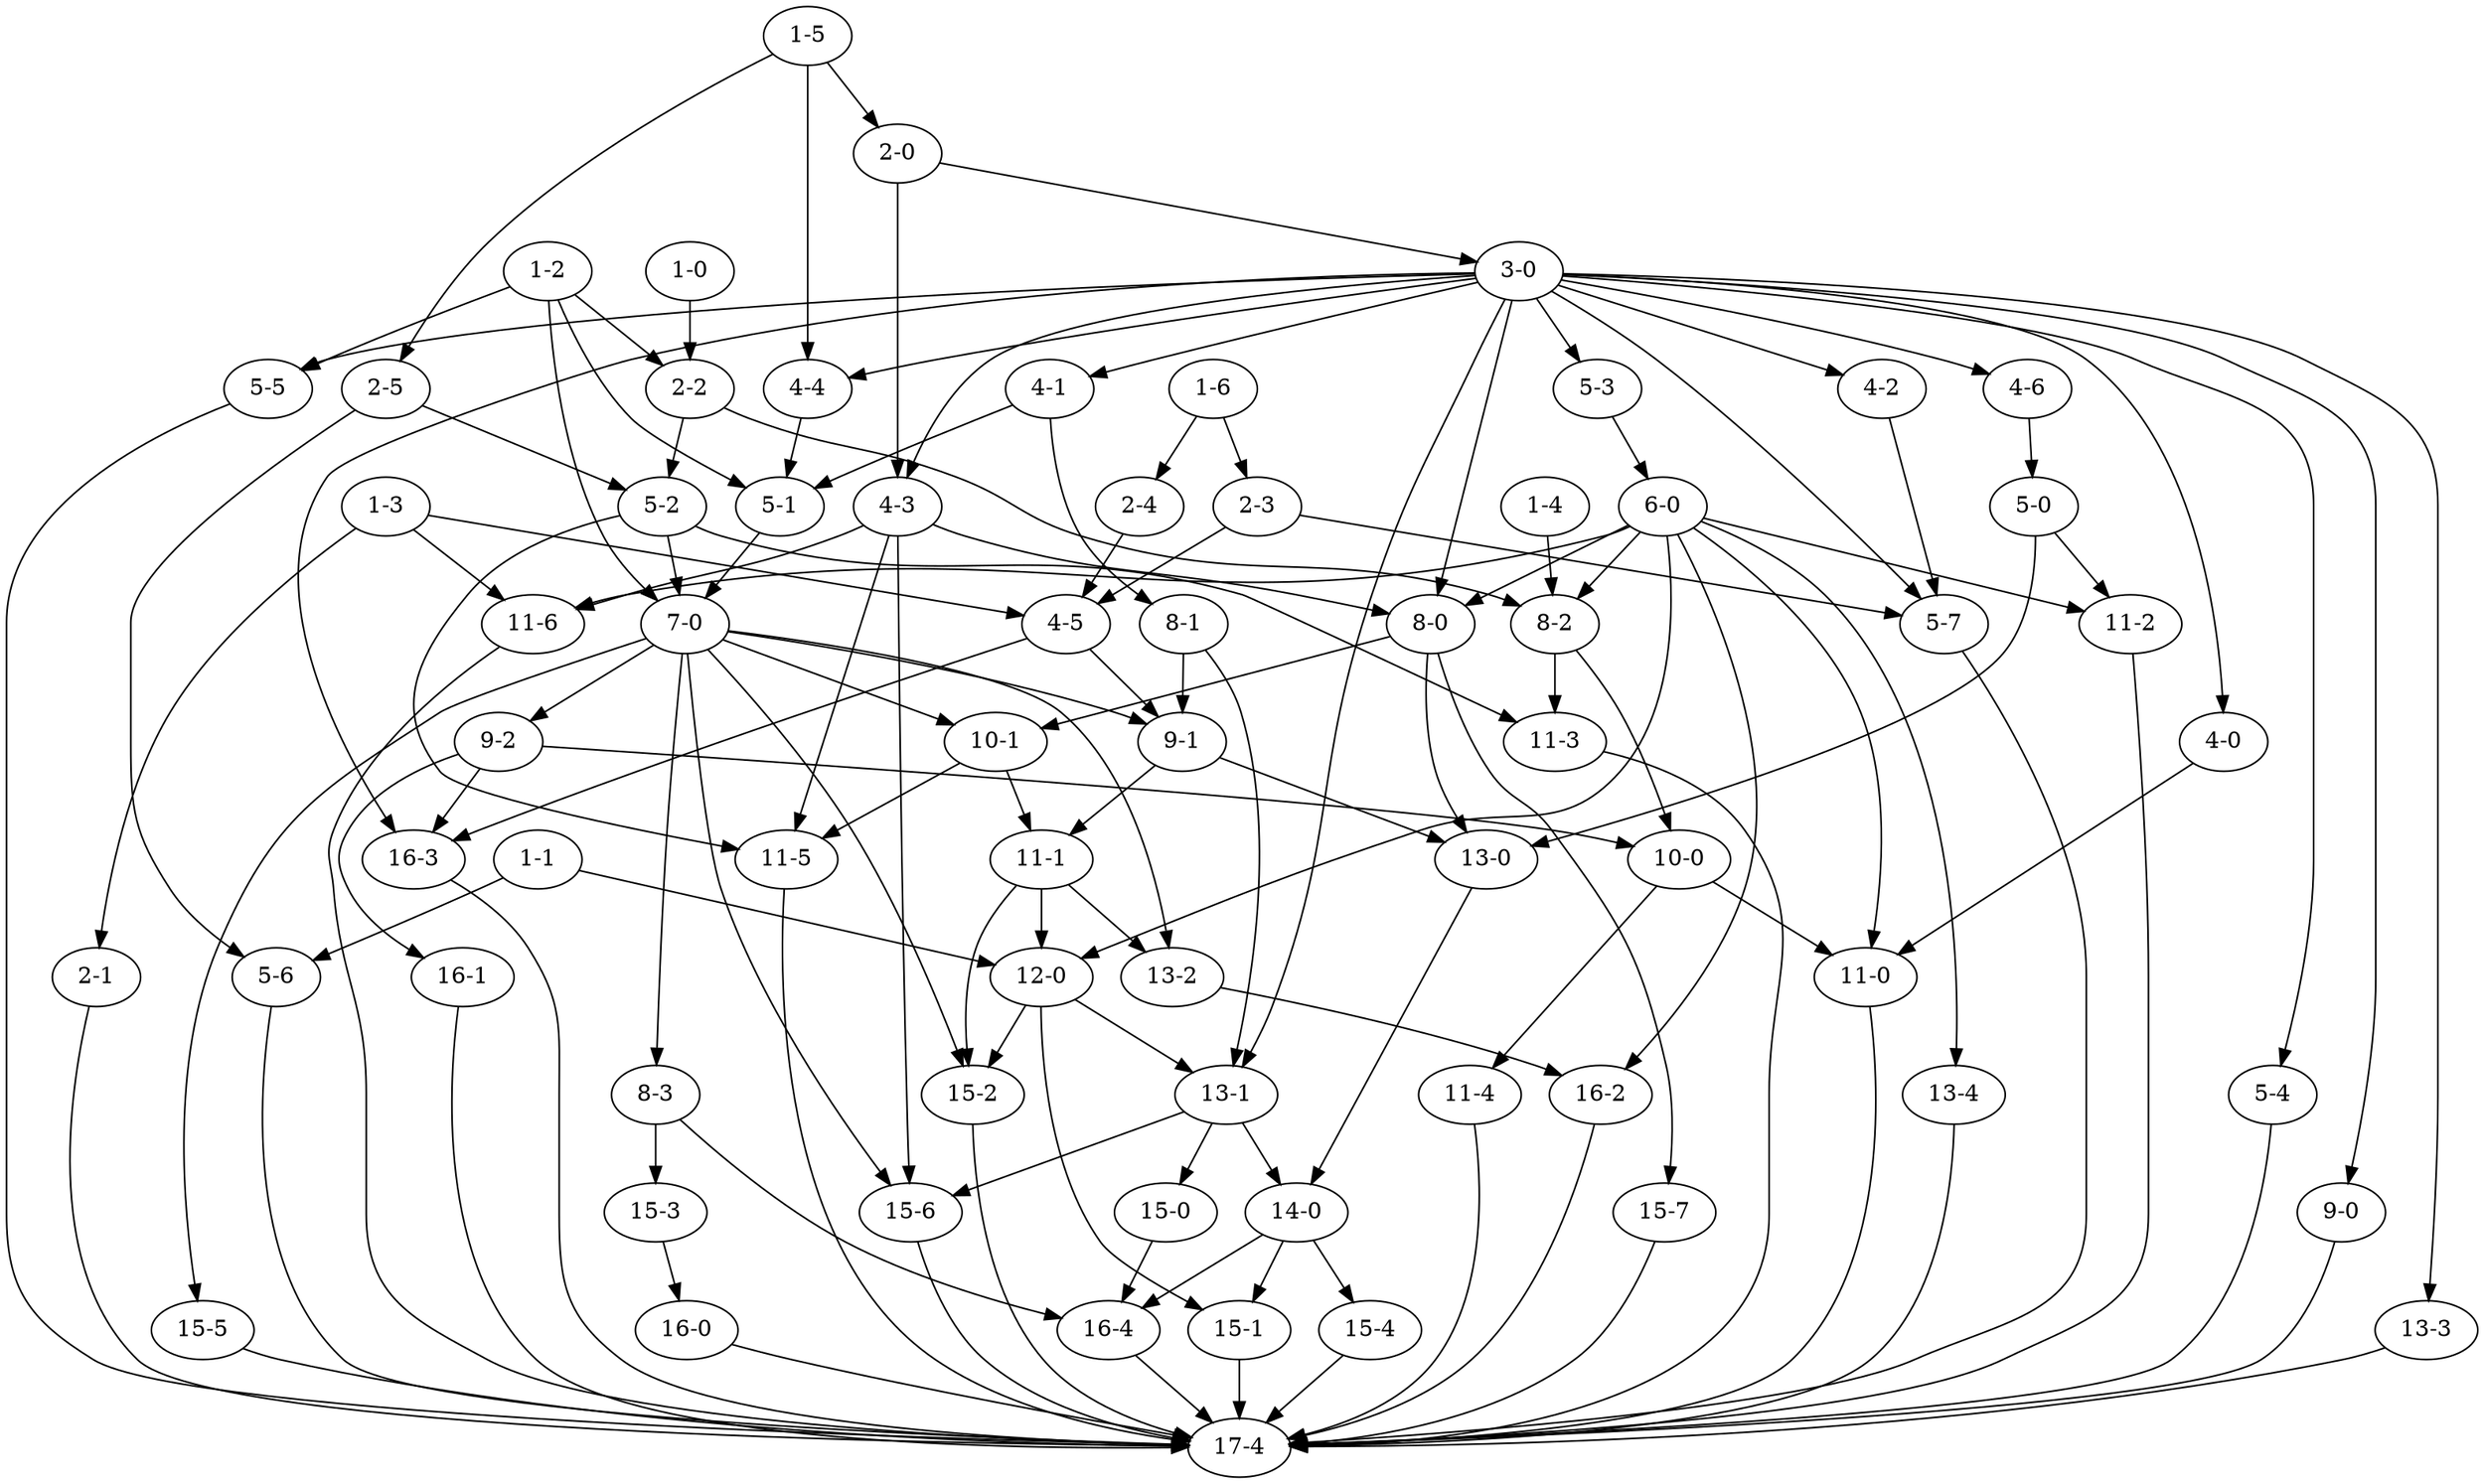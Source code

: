digraph G {
	"1-0" -> "2-2"
	"1-1" -> "5-6"
	"1-1" -> "12-0"
	"1-2" -> "2-2"
	"1-2" -> "5-1"
	"1-2" -> "5-5"
	"1-2" -> "7-0"
	"1-3" -> "2-1"
	"1-3" -> "4-5"
	"1-3" -> "11-6"
	"1-4" -> "8-2"
	"1-5" -> "2-0"
	"1-5" -> "2-5"
	"1-5" -> "4-4"
	"1-6" -> "2-3"
	"1-6" -> "2-4"
	"2-0" -> "3-0"
	"2-0" -> "4-3"
	"2-1" -> "17-4"
	"2-2" -> "5-2"
	"2-2" -> "8-2"
	"2-3" -> "4-5"
	"2-3" -> "5-7"
	"2-4" -> "4-5"
	"2-5" -> "5-2"
	"2-5" -> "5-6"
	"3-0" -> "4-0"
	"3-0" -> "4-1"
	"3-0" -> "4-2"
	"3-0" -> "4-3"
	"3-0" -> "4-4"
	"3-0" -> "4-6"
	"3-0" -> "5-3"
	"3-0" -> "5-4"
	"3-0" -> "5-5"
	"3-0" -> "5-7"
	"3-0" -> "8-0"
	"3-0" -> "9-0"
	"3-0" -> "13-1"
	"3-0" -> "13-3"
	"3-0" -> "16-3"
	"4-0" -> "11-0"
	"4-1" -> "5-1"
	"4-1" -> "8-1"
	"4-2" -> "5-7"
	"4-3" -> "8-0"
	"4-3" -> "11-5"
	"4-3" -> "11-6"
	"4-3" -> "15-6"
	"4-4" -> "5-1"
	"4-5" -> "9-1"
	"4-5" -> "16-3"
	"4-6" -> "5-0"
	"5-0" -> "11-2"
	"5-0" -> "13-0"
	"5-1" -> "7-0"
	"5-2" -> "7-0"
	"5-2" -> "11-3"
	"5-2" -> "11-5"
	"5-3" -> "6-0"
	"5-4" -> "17-4"
	"5-5" -> "17-4"
	"5-6" -> "17-4"
	"5-7" -> "17-4"
	"6-0" -> "8-0"
	"6-0" -> "8-2"
	"6-0" -> "11-0"
	"6-0" -> "11-2"
	"6-0" -> "11-6"
	"6-0" -> "12-0"
	"6-0" -> "13-4"
	"6-0" -> "16-2"
	"7-0" -> "8-3"
	"7-0" -> "9-1"
	"7-0" -> "9-2"
	"7-0" -> "10-1"
	"7-0" -> "13-2"
	"7-0" -> "15-2"
	"7-0" -> "15-5"
	"7-0" -> "15-6"
	"8-0" -> "10-1"
	"8-0" -> "13-0"
	"8-0" -> "15-7"
	"8-1" -> "9-1"
	"8-1" -> "13-1"
	"8-2" -> "10-0"
	"8-2" -> "11-3"
	"8-3" -> "15-3"
	"8-3" -> "16-4"
	"9-0" -> "17-4"
	"9-1" -> "11-1"
	"9-1" -> "13-0"
	"9-2" -> "10-0"
	"9-2" -> "16-1"
	"9-2" -> "16-3"
	"10-0" -> "11-0"
	"10-0" -> "11-4"
	"10-1" -> "11-1"
	"10-1" -> "11-5"
	"11-0" -> "17-4"
	"11-1" -> "12-0"
	"11-1" -> "13-2"
	"11-1" -> "15-2"
	"11-2" -> "17-4"
	"11-3" -> "17-4"
	"11-4" -> "17-4"
	"11-5" -> "17-4"
	"11-6" -> "17-4"
	"12-0" -> "13-1"
	"12-0" -> "15-1"
	"12-0" -> "15-2"
	"13-0" -> "14-0"
	"13-1" -> "14-0"
	"13-1" -> "15-0"
	"13-1" -> "15-6"
	"13-2" -> "16-2"
	"13-3" -> "17-4"
	"13-4" -> "17-4"
	"14-0" -> "15-1"
	"14-0" -> "15-4"
	"14-0" -> "16-4"
	"15-0" -> "16-4"
	"15-1" -> "17-4"
	"15-2" -> "17-4"
	"15-3" -> "16-0"
	"15-4" -> "17-4"
	"15-5" -> "17-4"
	"15-6" -> "17-4"
	"15-7" -> "17-4"
	"16-0" -> "17-4"
	"16-1" -> "17-4"
	"16-2" -> "17-4"
	"16-3" -> "17-4"
	"16-4" -> "17-4"
}
